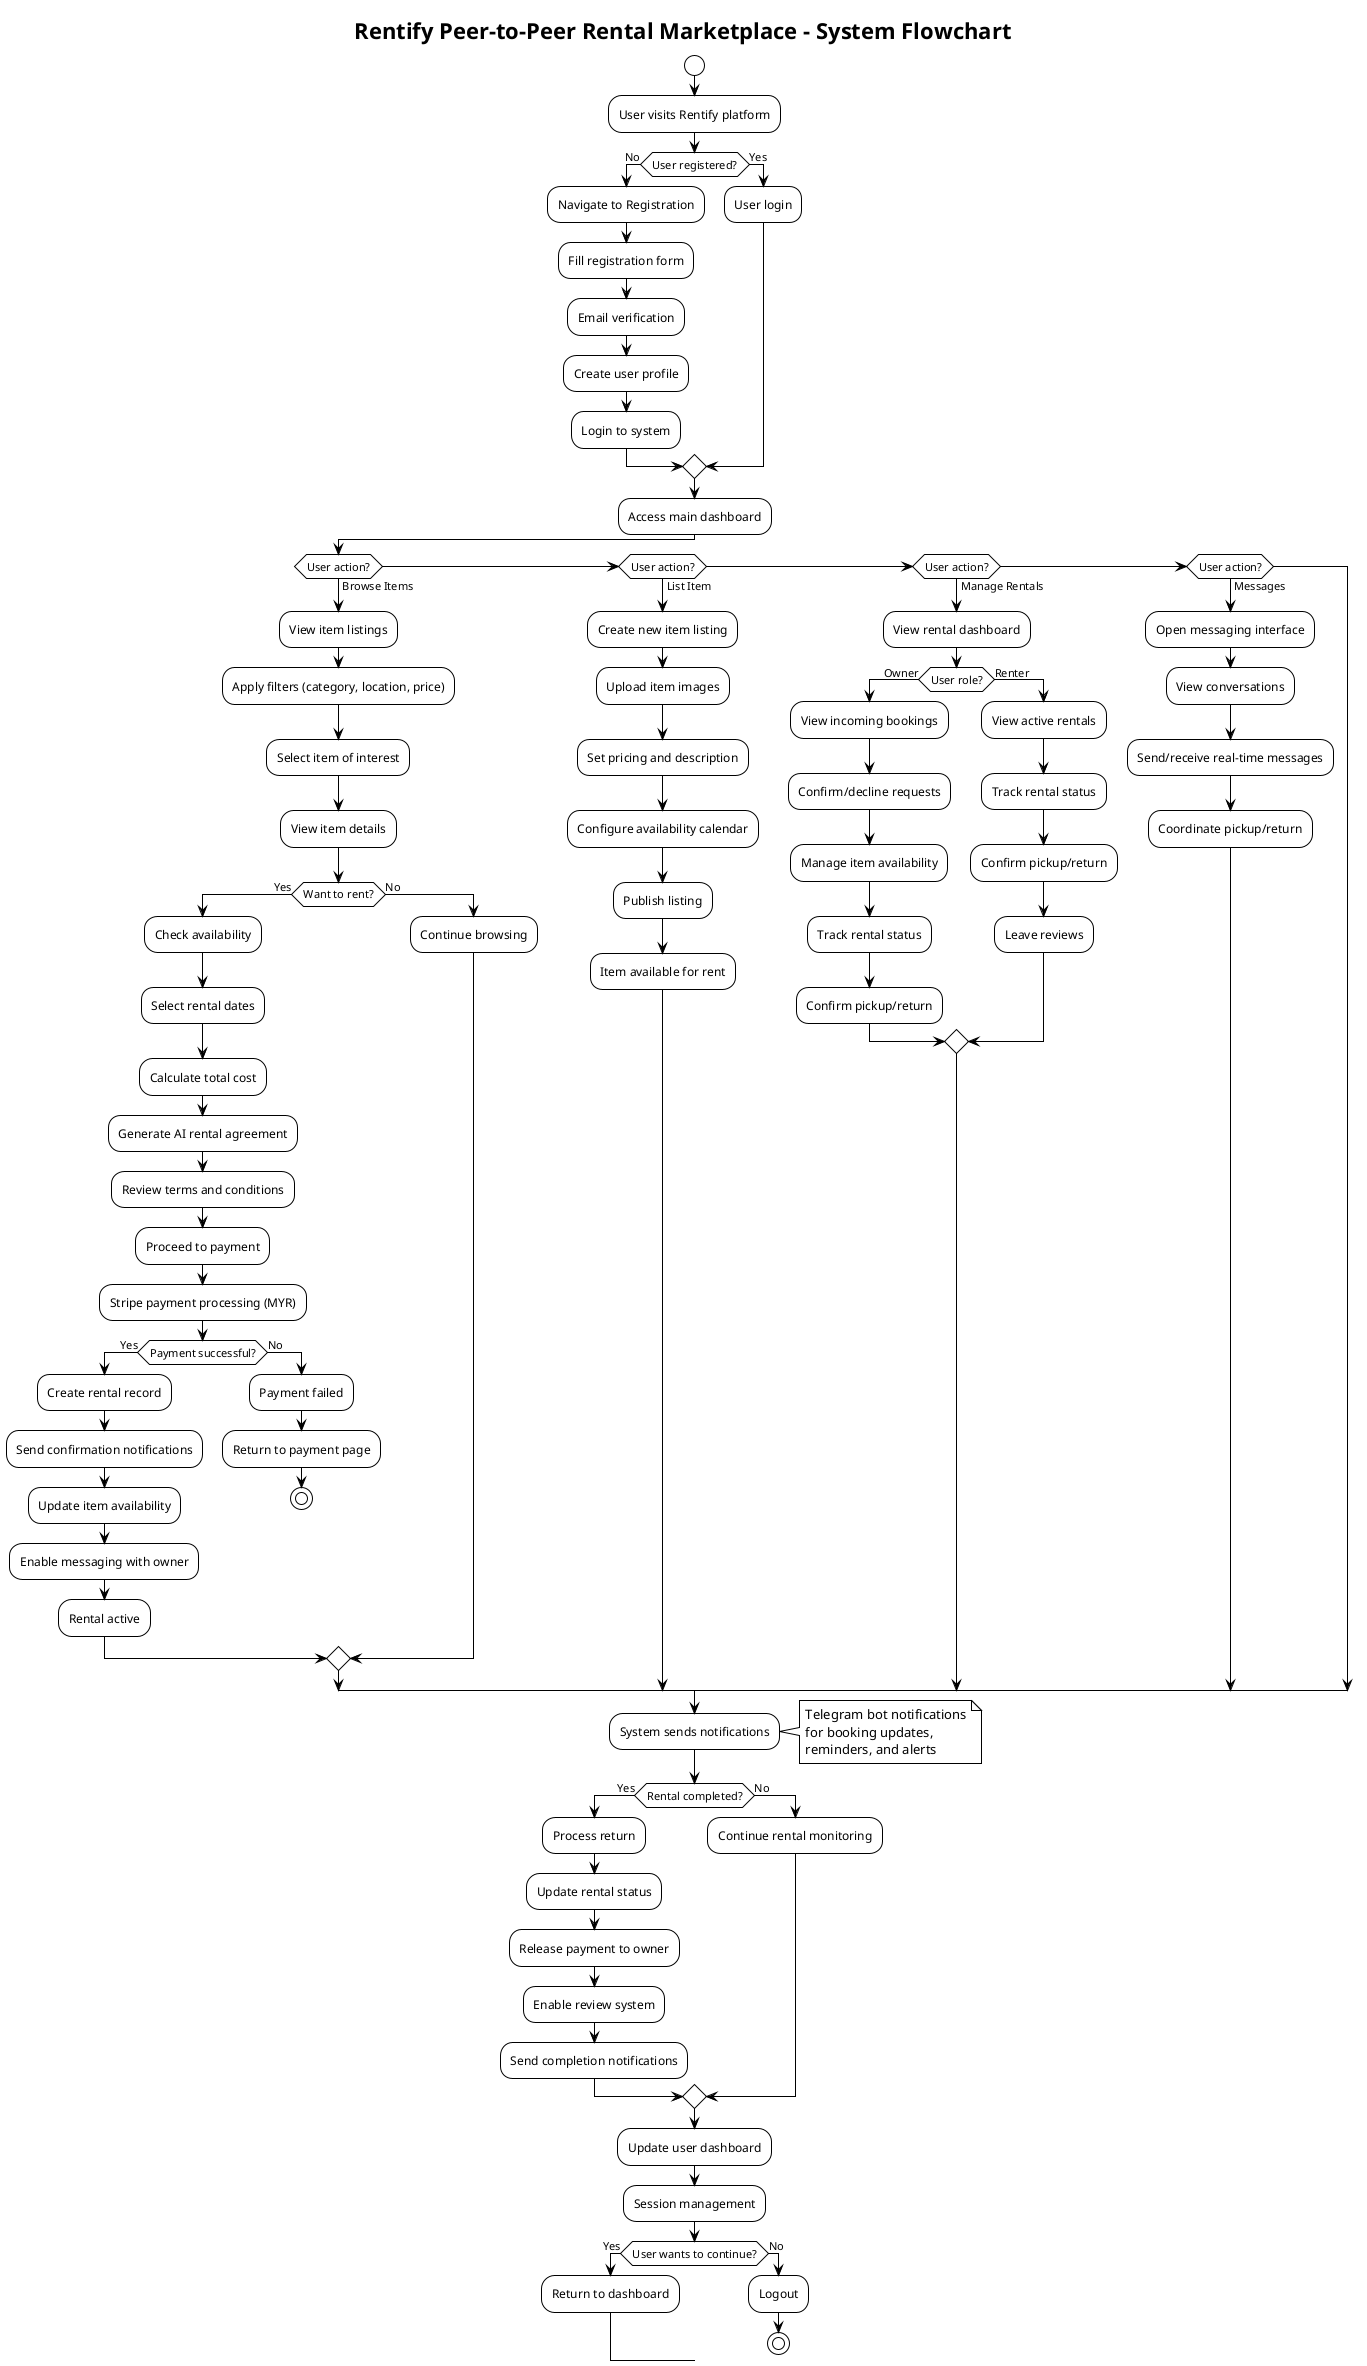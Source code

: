 @startuml Rentify System Flowchart
!theme plain
title Rentify Peer-to-Peer Rental Marketplace - System Flowchart

start

:User visits Rentify platform;

if (User registered?) then (No)
  :Navigate to Registration;
  :Fill registration form;
  :Email verification;
  :Create user profile;
  :Login to system;
else (Yes)
  :User login;
endif

:Access main dashboard;

if (User action?) then (Browse Items)
  :View item listings;
  :Apply filters (category, location, price);
  :Select item of interest;
  :View item details;
  
  if (Want to rent?) then (Yes)
    :Check availability;
    :Select rental dates;
    :Calculate total cost;
    :Generate AI rental agreement;
    :Review terms and conditions;
    :Proceed to payment;
    :Stripe payment processing (MYR);
    
    if (Payment successful?) then (Yes)
      :Create rental record;
      :Send confirmation notifications;
      :Update item availability;
      :Enable messaging with owner;
      :Rental active;
    else (No)
      :Payment failed;
      :Return to payment page;
      stop
    endif
    
  else (No)
    :Continue browsing;
  endif

elseif (User action?) then (List Item)
  :Create new item listing;
  :Upload item images;
  :Set pricing and description;
  :Configure availability calendar;
  :Publish listing;
  :Item available for rent;

elseif (User action?) then (Manage Rentals)
  :View rental dashboard;
  
  if (User role?) then (Owner)
    :View incoming bookings;
    :Confirm/decline requests;
    :Manage item availability;
    :Track rental status;
    :Confirm pickup/return;
  else (Renter)
    :View active rentals;
    :Track rental status;
    :Confirm pickup/return;
    :Leave reviews;
  endif

elseif (User action?) then (Messages)
  :Open messaging interface;
  :View conversations;
  :Send/receive real-time messages;
  :Coordinate pickup/return;

endif

:System sends notifications;
note right: Telegram bot notifications\nfor booking updates,\nreminders, and alerts

if (Rental completed?) then (Yes)
  :Process return;
  :Update rental status;
  :Release payment to owner;
  :Enable review system;
  :Send completion notifications;
else (No)
  :Continue rental monitoring;
endif

:Update user dashboard;
:Session management;

if (User wants to continue?) then (Yes)
  :Return to dashboard;
else (No)
  :Logout;
  stop
endif

@enduml

